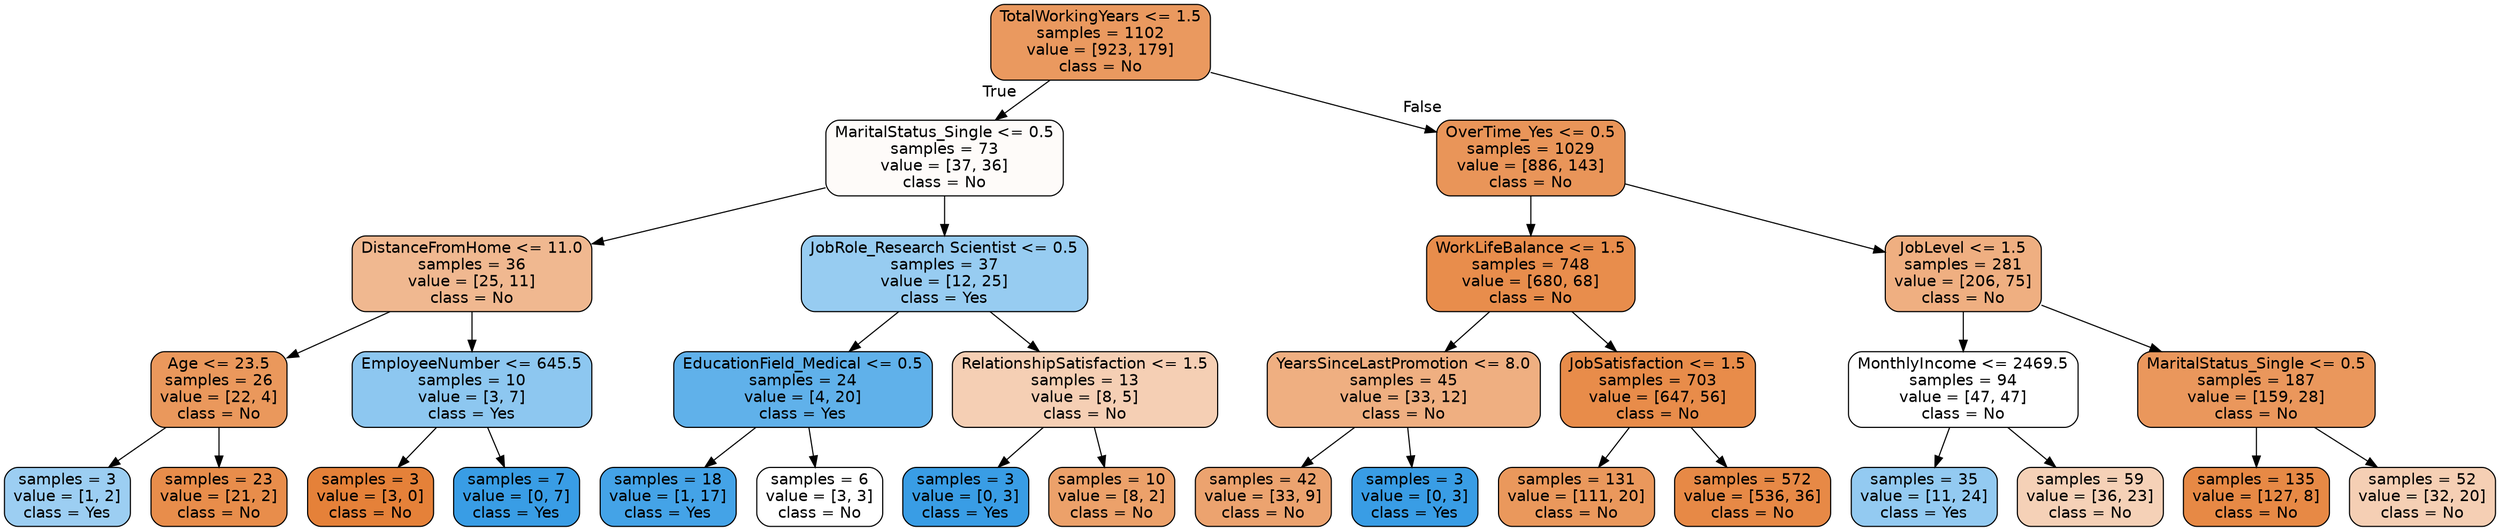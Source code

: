 digraph Tree {
node [shape=box, style="filled, rounded", color="black", fontname=helvetica] ;
edge [fontname=helvetica] ;
0 [label="TotalWorkingYears <= 1.5\nsamples = 1102\nvalue = [923, 179]\nclass = No", fillcolor="#e58139ce"] ;
1 [label="MaritalStatus_Single <= 0.5\nsamples = 73\nvalue = [37, 36]\nclass = No", fillcolor="#e5813907"] ;
0 -> 1 [labeldistance=2.5, labelangle=45, headlabel="True"] ;
2 [label="DistanceFromHome <= 11.0\nsamples = 36\nvalue = [25, 11]\nclass = No", fillcolor="#e581398f"] ;
1 -> 2 ;
3 [label="Age <= 23.5\nsamples = 26\nvalue = [22, 4]\nclass = No", fillcolor="#e58139d1"] ;
2 -> 3 ;
4 [label="samples = 3\nvalue = [1, 2]\nclass = Yes", fillcolor="#399de57f"] ;
3 -> 4 ;
5 [label="samples = 23\nvalue = [21, 2]\nclass = No", fillcolor="#e58139e7"] ;
3 -> 5 ;
6 [label="EmployeeNumber <= 645.5\nsamples = 10\nvalue = [3, 7]\nclass = Yes", fillcolor="#399de592"] ;
2 -> 6 ;
7 [label="samples = 3\nvalue = [3, 0]\nclass = No", fillcolor="#e58139ff"] ;
6 -> 7 ;
8 [label="samples = 7\nvalue = [0, 7]\nclass = Yes", fillcolor="#399de5ff"] ;
6 -> 8 ;
9 [label="JobRole_Research Scientist <= 0.5\nsamples = 37\nvalue = [12, 25]\nclass = Yes", fillcolor="#399de585"] ;
1 -> 9 ;
10 [label="EducationField_Medical <= 0.5\nsamples = 24\nvalue = [4, 20]\nclass = Yes", fillcolor="#399de5cc"] ;
9 -> 10 ;
11 [label="samples = 18\nvalue = [1, 17]\nclass = Yes", fillcolor="#399de5f0"] ;
10 -> 11 ;
12 [label="samples = 6\nvalue = [3, 3]\nclass = No", fillcolor="#e5813900"] ;
10 -> 12 ;
13 [label="RelationshipSatisfaction <= 1.5\nsamples = 13\nvalue = [8, 5]\nclass = No", fillcolor="#e5813960"] ;
9 -> 13 ;
14 [label="samples = 3\nvalue = [0, 3]\nclass = Yes", fillcolor="#399de5ff"] ;
13 -> 14 ;
15 [label="samples = 10\nvalue = [8, 2]\nclass = No", fillcolor="#e58139bf"] ;
13 -> 15 ;
16 [label="OverTime_Yes <= 0.5\nsamples = 1029\nvalue = [886, 143]\nclass = No", fillcolor="#e58139d6"] ;
0 -> 16 [labeldistance=2.5, labelangle=-45, headlabel="False"] ;
17 [label="WorkLifeBalance <= 1.5\nsamples = 748\nvalue = [680, 68]\nclass = No", fillcolor="#e58139e6"] ;
16 -> 17 ;
18 [label="YearsSinceLastPromotion <= 8.0\nsamples = 45\nvalue = [33, 12]\nclass = No", fillcolor="#e58139a2"] ;
17 -> 18 ;
19 [label="samples = 42\nvalue = [33, 9]\nclass = No", fillcolor="#e58139b9"] ;
18 -> 19 ;
20 [label="samples = 3\nvalue = [0, 3]\nclass = Yes", fillcolor="#399de5ff"] ;
18 -> 20 ;
21 [label="JobSatisfaction <= 1.5\nsamples = 703\nvalue = [647, 56]\nclass = No", fillcolor="#e58139e9"] ;
17 -> 21 ;
22 [label="samples = 131\nvalue = [111, 20]\nclass = No", fillcolor="#e58139d1"] ;
21 -> 22 ;
23 [label="samples = 572\nvalue = [536, 36]\nclass = No", fillcolor="#e58139ee"] ;
21 -> 23 ;
24 [label="JobLevel <= 1.5\nsamples = 281\nvalue = [206, 75]\nclass = No", fillcolor="#e58139a2"] ;
16 -> 24 ;
25 [label="MonthlyIncome <= 2469.5\nsamples = 94\nvalue = [47, 47]\nclass = No", fillcolor="#e5813900"] ;
24 -> 25 ;
26 [label="samples = 35\nvalue = [11, 24]\nclass = Yes", fillcolor="#399de58a"] ;
25 -> 26 ;
27 [label="samples = 59\nvalue = [36, 23]\nclass = No", fillcolor="#e581395c"] ;
25 -> 27 ;
28 [label="MaritalStatus_Single <= 0.5\nsamples = 187\nvalue = [159, 28]\nclass = No", fillcolor="#e58139d2"] ;
24 -> 28 ;
29 [label="samples = 135\nvalue = [127, 8]\nclass = No", fillcolor="#e58139ef"] ;
28 -> 29 ;
30 [label="samples = 52\nvalue = [32, 20]\nclass = No", fillcolor="#e5813960"] ;
28 -> 30 ;
}